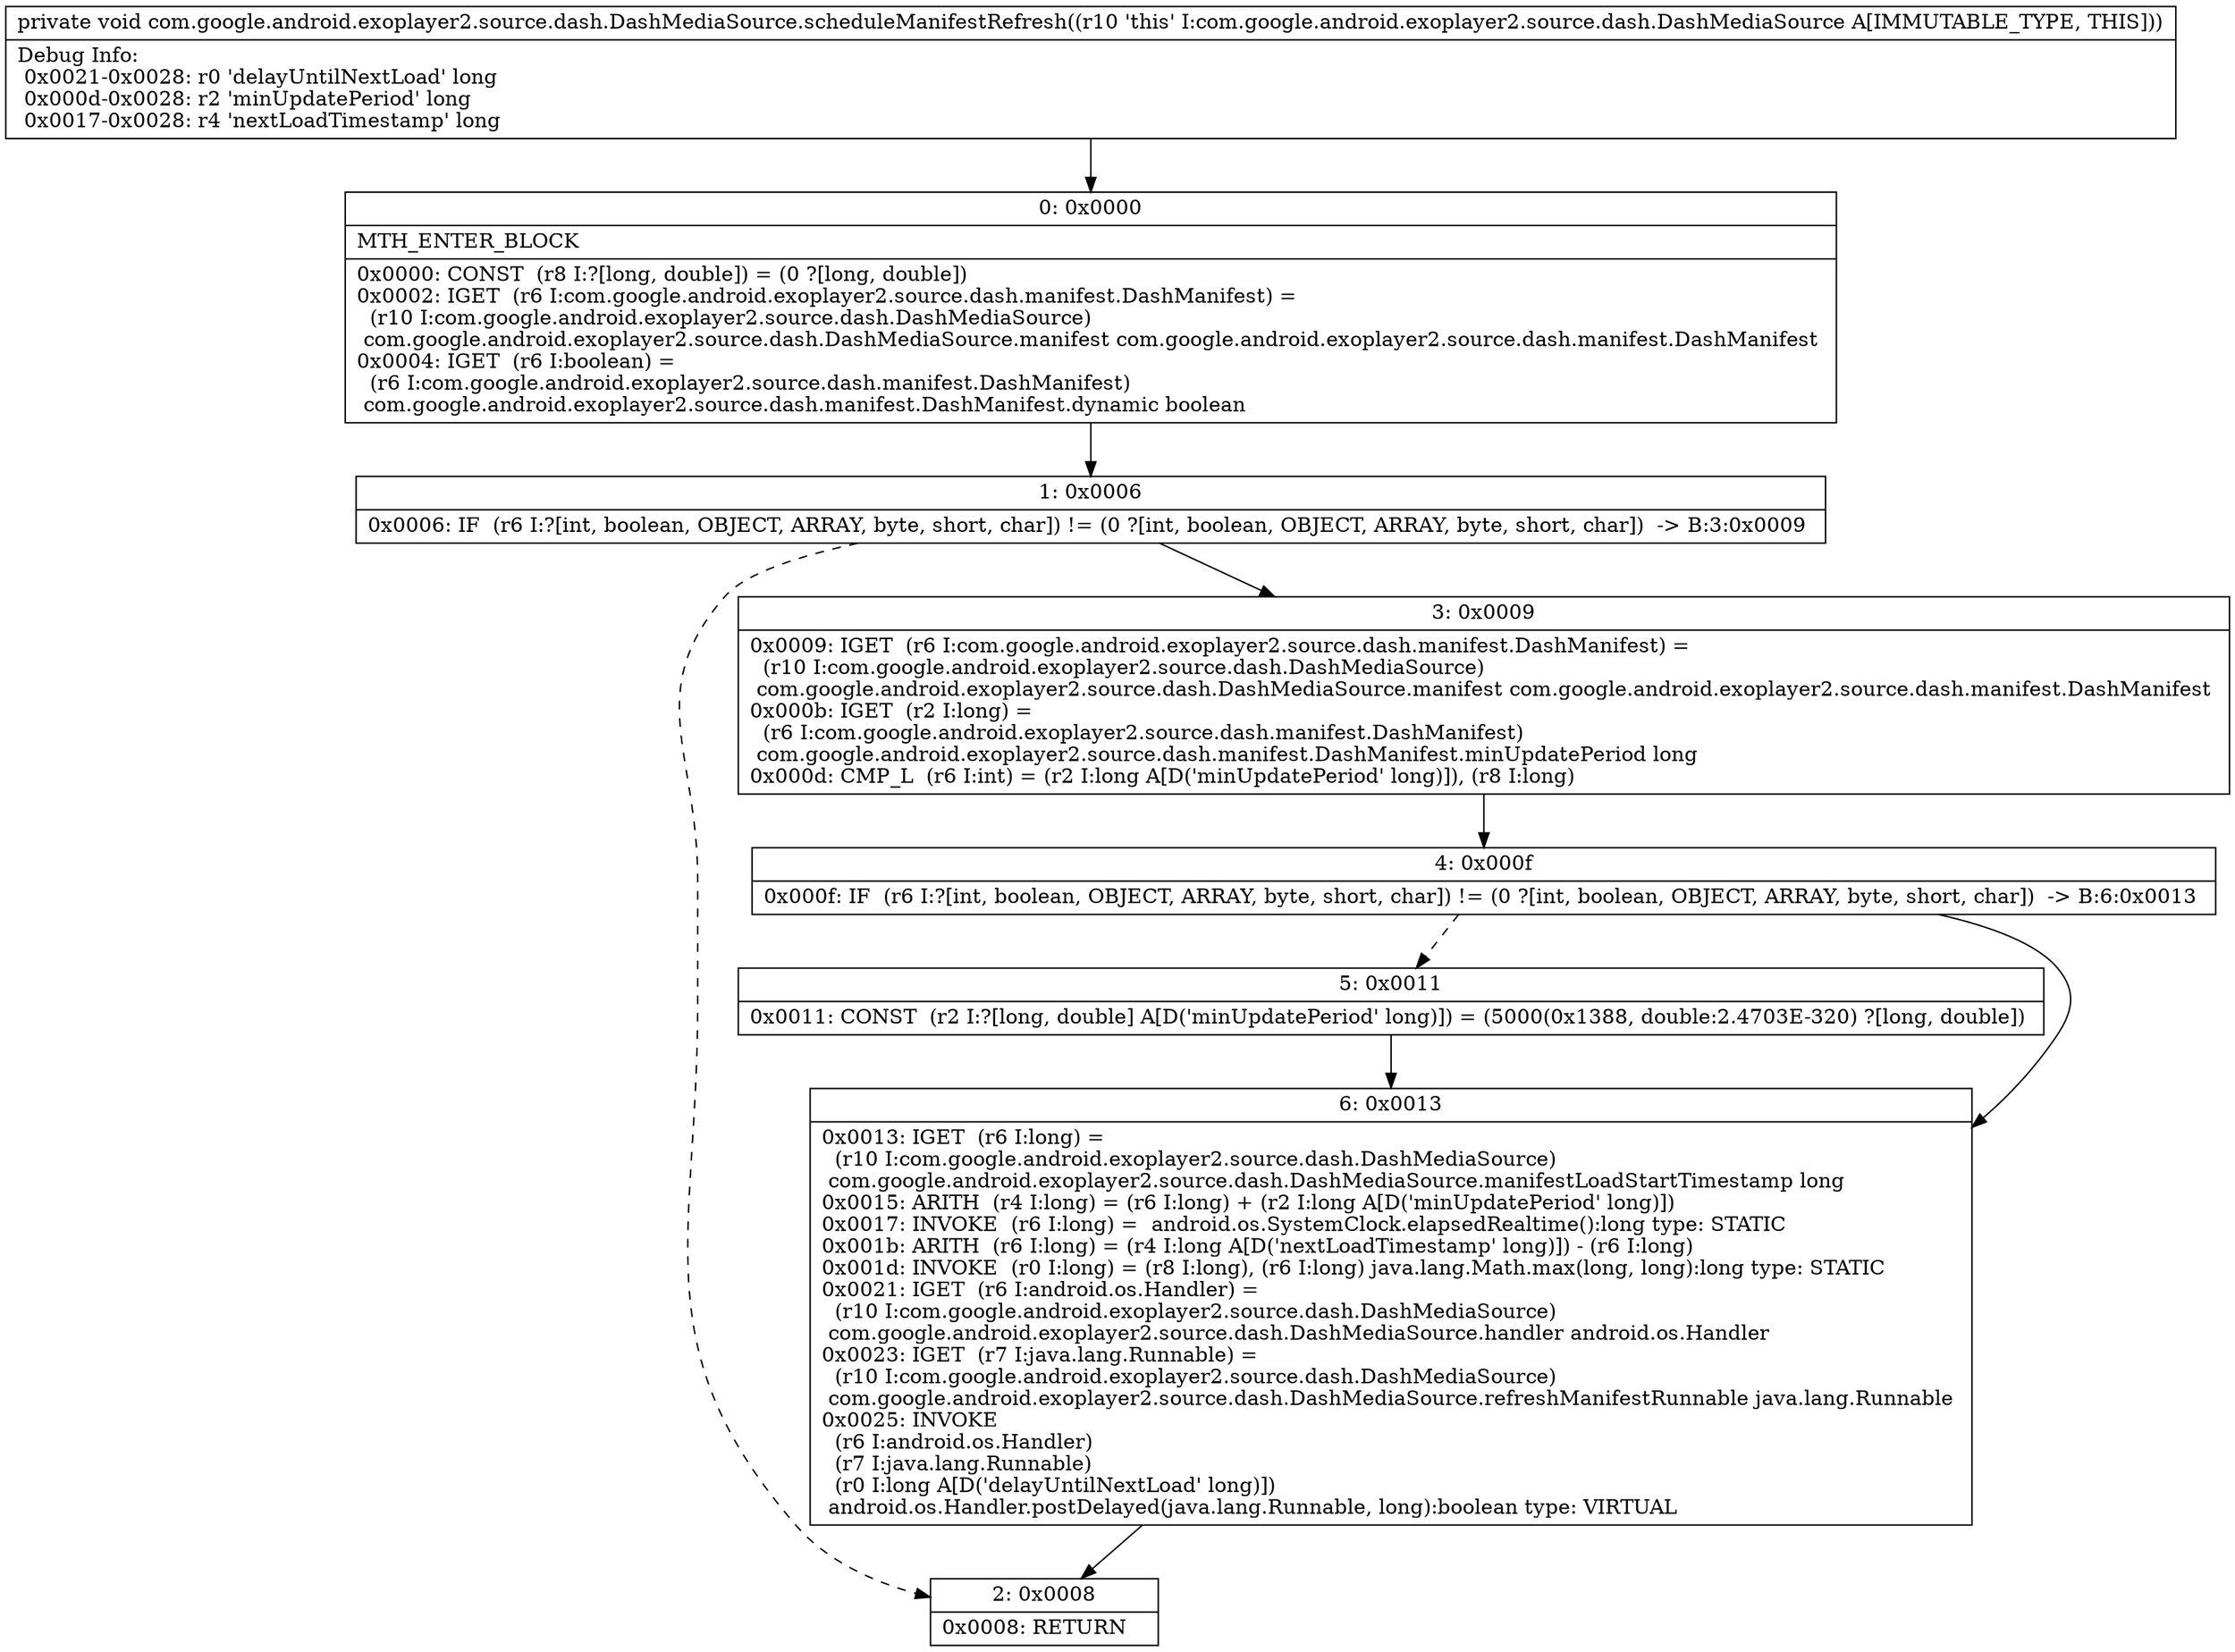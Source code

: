 digraph "CFG forcom.google.android.exoplayer2.source.dash.DashMediaSource.scheduleManifestRefresh()V" {
Node_0 [shape=record,label="{0\:\ 0x0000|MTH_ENTER_BLOCK\l|0x0000: CONST  (r8 I:?[long, double]) = (0 ?[long, double]) \l0x0002: IGET  (r6 I:com.google.android.exoplayer2.source.dash.manifest.DashManifest) = \l  (r10 I:com.google.android.exoplayer2.source.dash.DashMediaSource)\l com.google.android.exoplayer2.source.dash.DashMediaSource.manifest com.google.android.exoplayer2.source.dash.manifest.DashManifest \l0x0004: IGET  (r6 I:boolean) = \l  (r6 I:com.google.android.exoplayer2.source.dash.manifest.DashManifest)\l com.google.android.exoplayer2.source.dash.manifest.DashManifest.dynamic boolean \l}"];
Node_1 [shape=record,label="{1\:\ 0x0006|0x0006: IF  (r6 I:?[int, boolean, OBJECT, ARRAY, byte, short, char]) != (0 ?[int, boolean, OBJECT, ARRAY, byte, short, char])  \-\> B:3:0x0009 \l}"];
Node_2 [shape=record,label="{2\:\ 0x0008|0x0008: RETURN   \l}"];
Node_3 [shape=record,label="{3\:\ 0x0009|0x0009: IGET  (r6 I:com.google.android.exoplayer2.source.dash.manifest.DashManifest) = \l  (r10 I:com.google.android.exoplayer2.source.dash.DashMediaSource)\l com.google.android.exoplayer2.source.dash.DashMediaSource.manifest com.google.android.exoplayer2.source.dash.manifest.DashManifest \l0x000b: IGET  (r2 I:long) = \l  (r6 I:com.google.android.exoplayer2.source.dash.manifest.DashManifest)\l com.google.android.exoplayer2.source.dash.manifest.DashManifest.minUpdatePeriod long \l0x000d: CMP_L  (r6 I:int) = (r2 I:long A[D('minUpdatePeriod' long)]), (r8 I:long) \l}"];
Node_4 [shape=record,label="{4\:\ 0x000f|0x000f: IF  (r6 I:?[int, boolean, OBJECT, ARRAY, byte, short, char]) != (0 ?[int, boolean, OBJECT, ARRAY, byte, short, char])  \-\> B:6:0x0013 \l}"];
Node_5 [shape=record,label="{5\:\ 0x0011|0x0011: CONST  (r2 I:?[long, double] A[D('minUpdatePeriod' long)]) = (5000(0x1388, double:2.4703E\-320) ?[long, double]) \l}"];
Node_6 [shape=record,label="{6\:\ 0x0013|0x0013: IGET  (r6 I:long) = \l  (r10 I:com.google.android.exoplayer2.source.dash.DashMediaSource)\l com.google.android.exoplayer2.source.dash.DashMediaSource.manifestLoadStartTimestamp long \l0x0015: ARITH  (r4 I:long) = (r6 I:long) + (r2 I:long A[D('minUpdatePeriod' long)]) \l0x0017: INVOKE  (r6 I:long) =  android.os.SystemClock.elapsedRealtime():long type: STATIC \l0x001b: ARITH  (r6 I:long) = (r4 I:long A[D('nextLoadTimestamp' long)]) \- (r6 I:long) \l0x001d: INVOKE  (r0 I:long) = (r8 I:long), (r6 I:long) java.lang.Math.max(long, long):long type: STATIC \l0x0021: IGET  (r6 I:android.os.Handler) = \l  (r10 I:com.google.android.exoplayer2.source.dash.DashMediaSource)\l com.google.android.exoplayer2.source.dash.DashMediaSource.handler android.os.Handler \l0x0023: IGET  (r7 I:java.lang.Runnable) = \l  (r10 I:com.google.android.exoplayer2.source.dash.DashMediaSource)\l com.google.android.exoplayer2.source.dash.DashMediaSource.refreshManifestRunnable java.lang.Runnable \l0x0025: INVOKE  \l  (r6 I:android.os.Handler)\l  (r7 I:java.lang.Runnable)\l  (r0 I:long A[D('delayUntilNextLoad' long)])\l android.os.Handler.postDelayed(java.lang.Runnable, long):boolean type: VIRTUAL \l}"];
MethodNode[shape=record,label="{private void com.google.android.exoplayer2.source.dash.DashMediaSource.scheduleManifestRefresh((r10 'this' I:com.google.android.exoplayer2.source.dash.DashMediaSource A[IMMUTABLE_TYPE, THIS]))  | Debug Info:\l  0x0021\-0x0028: r0 'delayUntilNextLoad' long\l  0x000d\-0x0028: r2 'minUpdatePeriod' long\l  0x0017\-0x0028: r4 'nextLoadTimestamp' long\l}"];
MethodNode -> Node_0;
Node_0 -> Node_1;
Node_1 -> Node_2[style=dashed];
Node_1 -> Node_3;
Node_3 -> Node_4;
Node_4 -> Node_5[style=dashed];
Node_4 -> Node_6;
Node_5 -> Node_6;
Node_6 -> Node_2;
}

